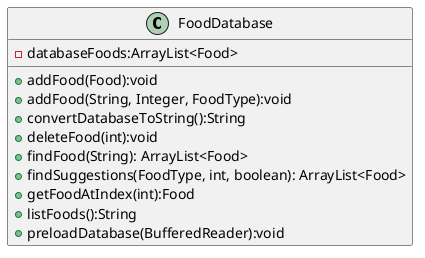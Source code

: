 @startuml
'https://plantuml.com/class-diagram

class FoodDatabase {
- databaseFoods:ArrayList<Food>
+ addFood(Food):void
+ addFood(String, Integer, FoodType):void
+ convertDatabaseToString():String
+ deleteFood(int):void
+ findFood(String): ArrayList<Food>
+ findSuggestions(FoodType, int, boolean): ArrayList<Food>
+ getFoodAtIndex(int):Food
+ listFoods():String
+ preloadDatabase(BufferedReader):void
}


@enduml